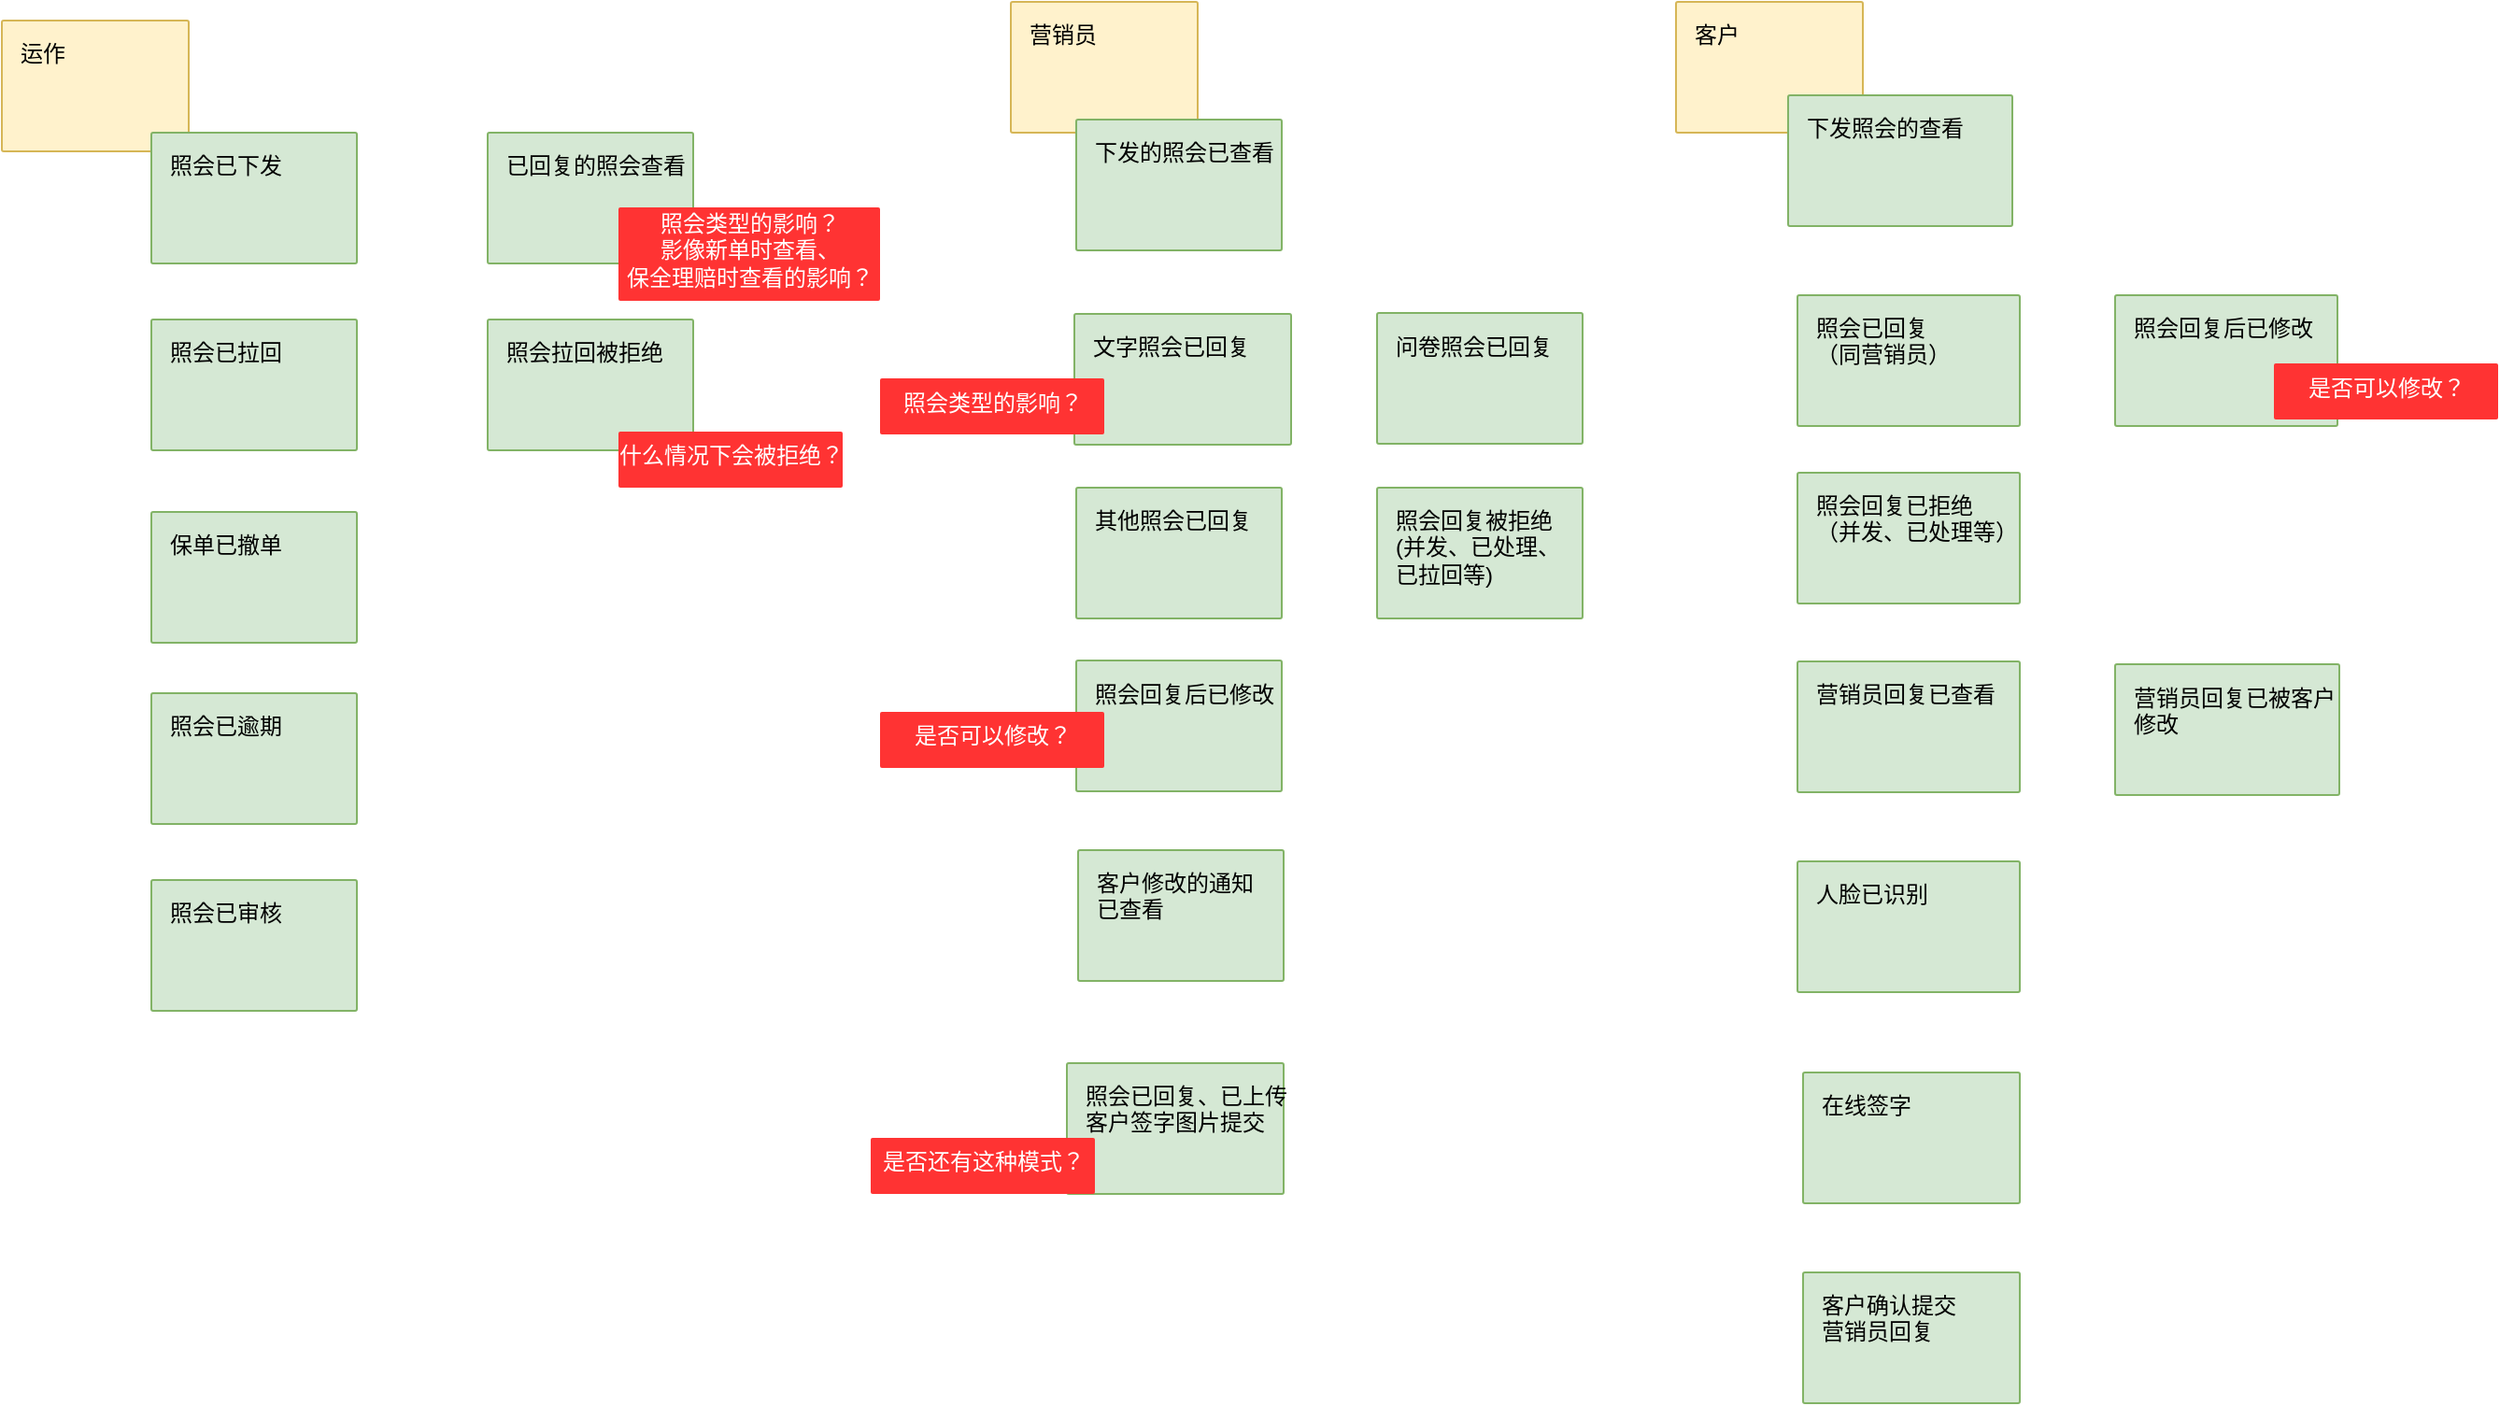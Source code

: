 <mxfile version="10.4.5" type="github"><diagram id="CVcEBEngE5s0NNLo1DxC" name="Page-1"><mxGraphModel dx="1394" dy="774" grid="1" gridSize="10" guides="1" tooltips="1" connect="1" arrows="1" fold="1" page="1" pageScale="1" pageWidth="827" pageHeight="1169" math="0" shadow="0"><root><mxCell id="0"/><mxCell id="1" parent="0"/><mxCell id="K2RN1IogS9dTyZEtL8al-1" value="运作" style="rounded=1;absoluteArcSize=1;arcSize=2;html=1;strokeColor=#d6b656;shadow=0;dashed=0;fontSize=12;align=left;verticalAlign=top;spacing=10;spacingTop=-4;fillColor=#fff2cc;" parent="1" vertex="1"><mxGeometry x="270" y="140" width="100" height="70" as="geometry"/></mxCell><mxCell id="K2RN1IogS9dTyZEtL8al-2" value="照会已下发" style="rounded=1;absoluteArcSize=1;arcSize=2;html=1;strokeColor=#82b366;shadow=0;dashed=0;fontSize=12;align=left;verticalAlign=top;spacing=10;spacingTop=-4;fillColor=#d5e8d4;" parent="1" vertex="1"><mxGeometry x="350" y="200" width="110" height="70" as="geometry"/></mxCell><mxCell id="K2RN1IogS9dTyZEtL8al-8" value="客户" style="rounded=1;absoluteArcSize=1;arcSize=2;html=1;strokeColor=#d6b656;shadow=0;dashed=0;fontSize=12;align=left;verticalAlign=top;spacing=10;spacingTop=-4;fillColor=#fff2cc;" parent="1" vertex="1"><mxGeometry x="1166" y="130" width="100" height="70" as="geometry"/></mxCell><mxCell id="K2RN1IogS9dTyZEtL8al-27" value="下发照会的查看" style="rounded=1;absoluteArcSize=1;arcSize=2;html=1;strokeColor=#82b366;shadow=0;dashed=0;fontSize=12;align=left;verticalAlign=top;spacing=10;spacingTop=-4;fillColor=#d5e8d4;" parent="1" vertex="1"><mxGeometry x="1226" y="180" width="120" height="70" as="geometry"/></mxCell><mxCell id="K2RN1IogS9dTyZEtL8al-47" value="照会已拉回&lt;br&gt;" style="rounded=1;absoluteArcSize=1;arcSize=2;html=1;strokeColor=#82b366;shadow=0;dashed=0;fontSize=12;align=left;verticalAlign=top;spacing=10;spacingTop=-4;fillColor=#d5e8d4;" parent="1" vertex="1"><mxGeometry x="350" y="300" width="110" height="70" as="geometry"/></mxCell><mxCell id="K2RN1IogS9dTyZEtL8al-48" value="照会拉回被拒绝&lt;br&gt;" style="rounded=1;absoluteArcSize=1;arcSize=2;html=1;strokeColor=#82b366;shadow=0;dashed=0;fontSize=12;align=left;verticalAlign=top;spacing=10;spacingTop=-4;fillColor=#d5e8d4;" parent="1" vertex="1"><mxGeometry x="530" y="300" width="110" height="70" as="geometry"/></mxCell><mxCell id="K2RN1IogS9dTyZEtL8al-49" value="已回复的照会查看&lt;br&gt;" style="rounded=1;absoluteArcSize=1;arcSize=2;html=1;strokeColor=#82b366;shadow=0;dashed=0;fontSize=12;align=left;verticalAlign=top;spacing=10;spacingTop=-4;fillColor=#d5e8d4;" parent="1" vertex="1"><mxGeometry x="530" y="200" width="110" height="70" as="geometry"/></mxCell><mxCell id="K2RN1IogS9dTyZEtL8al-50" value="营销员" style="rounded=1;absoluteArcSize=1;arcSize=2;html=1;strokeColor=#d6b656;shadow=0;dashed=0;fontSize=12;align=left;verticalAlign=top;spacing=10;spacingTop=-4;fillColor=#fff2cc;" parent="1" vertex="1"><mxGeometry x="810" y="130" width="100" height="70" as="geometry"/></mxCell><mxCell id="K2RN1IogS9dTyZEtL8al-51" value="下发的照会已查看" style="rounded=1;absoluteArcSize=1;arcSize=2;html=1;strokeColor=#82b366;shadow=0;dashed=0;fontSize=12;align=left;verticalAlign=top;spacing=10;spacingTop=-4;fillColor=#d5e8d4;" parent="1" vertex="1"><mxGeometry x="845" y="193" width="110" height="70" as="geometry"/></mxCell><mxCell id="K2RN1IogS9dTyZEtL8al-52" value="文字照会已回复" style="rounded=1;absoluteArcSize=1;arcSize=2;html=1;strokeColor=#82b366;shadow=0;dashed=0;fontSize=12;align=left;verticalAlign=top;spacing=10;spacingTop=-4;fillColor=#d5e8d4;" parent="1" vertex="1"><mxGeometry x="844" y="297" width="116" height="70" as="geometry"/></mxCell><mxCell id="K2RN1IogS9dTyZEtL8al-53" value="照会回复被拒绝&lt;br&gt;(并发、已处理、&lt;br&gt;已拉回等)&lt;br&gt;" style="rounded=1;absoluteArcSize=1;arcSize=2;html=1;strokeColor=#82b366;shadow=0;dashed=0;fontSize=12;align=left;verticalAlign=top;spacing=10;spacingTop=-4;fillColor=#d5e8d4;" parent="1" vertex="1"><mxGeometry x="1006" y="390" width="110" height="70" as="geometry"/></mxCell><mxCell id="K2RN1IogS9dTyZEtL8al-54" value="客户修改的通知&lt;br&gt;已查看" style="rounded=1;absoluteArcSize=1;arcSize=2;html=1;strokeColor=#82b366;shadow=0;dashed=0;fontSize=12;align=left;verticalAlign=top;spacing=10;spacingTop=-4;fillColor=#d5e8d4;" parent="1" vertex="1"><mxGeometry x="846" y="584" width="110" height="70" as="geometry"/></mxCell><mxCell id="K2RN1IogS9dTyZEtL8al-55" value="照会已回复&lt;br&gt;（同营销员）" style="rounded=1;absoluteArcSize=1;arcSize=2;html=1;strokeColor=#82b366;shadow=0;dashed=0;fontSize=12;align=left;verticalAlign=top;spacing=10;spacingTop=-4;fillColor=#d5e8d4;" parent="1" vertex="1"><mxGeometry x="1231" y="287" width="119" height="70" as="geometry"/></mxCell><mxCell id="K2RN1IogS9dTyZEtL8al-56" value="营销员回复已查看&lt;br&gt;" style="rounded=1;absoluteArcSize=1;arcSize=2;html=1;strokeColor=#82b366;shadow=0;dashed=0;fontSize=12;align=left;verticalAlign=top;spacing=10;spacingTop=-4;fillColor=#d5e8d4;" parent="1" vertex="1"><mxGeometry x="1231" y="483" width="119" height="70" as="geometry"/></mxCell><mxCell id="K2RN1IogS9dTyZEtL8al-57" value="营销员回复已被客户&lt;br&gt;修改&lt;br&gt;" style="rounded=1;absoluteArcSize=1;arcSize=2;html=1;strokeColor=#82b366;shadow=0;dashed=0;fontSize=12;align=left;verticalAlign=top;spacing=10;spacingTop=-4;fillColor=#d5e8d4;" parent="1" vertex="1"><mxGeometry x="1401" y="484.5" width="120" height="70" as="geometry"/></mxCell><mxCell id="K2RN1IogS9dTyZEtL8al-58" value="照会回复已拒绝&lt;br&gt;（并发、已处理等）&lt;br&gt;" style="rounded=1;absoluteArcSize=1;arcSize=2;html=1;strokeColor=#82b366;shadow=0;dashed=0;fontSize=12;align=left;verticalAlign=top;spacing=10;spacingTop=-4;fillColor=#d5e8d4;" parent="1" vertex="1"><mxGeometry x="1231" y="382" width="119" height="70" as="geometry"/></mxCell><mxCell id="K2RN1IogS9dTyZEtL8al-59" value="照会回复后已修改" style="rounded=1;absoluteArcSize=1;arcSize=2;html=1;strokeColor=#82b366;shadow=0;dashed=0;fontSize=12;align=left;verticalAlign=top;spacing=10;spacingTop=-4;fillColor=#d5e8d4;" parent="1" vertex="1"><mxGeometry x="845" y="482.5" width="110" height="70" as="geometry"/></mxCell><mxCell id="K2RN1IogS9dTyZEtL8al-60" value="照会回复后已修改" style="rounded=1;absoluteArcSize=1;arcSize=2;html=1;strokeColor=#82b366;shadow=0;dashed=0;fontSize=12;align=left;verticalAlign=top;spacing=10;spacingTop=-4;fillColor=#d5e8d4;" parent="1" vertex="1"><mxGeometry x="1401" y="287" width="119" height="70" as="geometry"/></mxCell><mxCell id="K2RN1IogS9dTyZEtL8al-63" value="人脸已识别" style="rounded=1;absoluteArcSize=1;arcSize=2;html=1;strokeColor=#82b366;shadow=0;dashed=0;fontSize=12;align=left;verticalAlign=top;spacing=10;spacingTop=-4;fillColor=#d5e8d4;" parent="1" vertex="1"><mxGeometry x="1231" y="590" width="119" height="70" as="geometry"/></mxCell><mxCell id="K2RN1IogS9dTyZEtL8al-65" value="保单已撤单&lt;br&gt;" style="rounded=1;absoluteArcSize=1;arcSize=2;html=1;strokeColor=#82b366;shadow=0;dashed=0;fontSize=12;align=left;verticalAlign=top;spacing=10;spacingTop=-4;fillColor=#d5e8d4;" parent="1" vertex="1"><mxGeometry x="350" y="403" width="110" height="70" as="geometry"/></mxCell><mxCell id="K2RN1IogS9dTyZEtL8al-66" value="照会已逾期&lt;br&gt;" style="rounded=1;absoluteArcSize=1;arcSize=2;html=1;strokeColor=#82b366;shadow=0;dashed=0;fontSize=12;align=left;verticalAlign=top;spacing=10;spacingTop=-4;fillColor=#d5e8d4;" parent="1" vertex="1"><mxGeometry x="350" y="500" width="110" height="70" as="geometry"/></mxCell><mxCell id="K2RN1IogS9dTyZEtL8al-67" value="问卷照会已回复" style="rounded=1;absoluteArcSize=1;arcSize=2;html=1;strokeColor=#82b366;shadow=0;dashed=0;fontSize=12;align=left;verticalAlign=top;spacing=10;spacingTop=-4;fillColor=#d5e8d4;" parent="1" vertex="1"><mxGeometry x="1006" y="296.5" width="110" height="70" as="geometry"/></mxCell><mxCell id="K2RN1IogS9dTyZEtL8al-68" value="其他照会已回复" style="rounded=1;absoluteArcSize=1;arcSize=2;html=1;strokeColor=#82b366;shadow=0;dashed=0;fontSize=12;align=left;verticalAlign=top;spacing=10;spacingTop=-4;fillColor=#d5e8d4;" parent="1" vertex="1"><mxGeometry x="845" y="390" width="110" height="70" as="geometry"/></mxCell><mxCell id="K2RN1IogS9dTyZEtL8al-12" value="&lt;div style=&quot;text-align: center&quot;&gt;&lt;span&gt;是否可以修改？&lt;/span&gt;&lt;/div&gt;" style="rounded=1;absoluteArcSize=1;arcSize=2;html=1;strokeColor=none;gradientColor=none;shadow=0;dashed=0;fontSize=12;fontColor=#FFFFFF;align=center;verticalAlign=middle;spacing=10;spacingTop=-4;fillColor=#FF3333;" parent="1" vertex="1"><mxGeometry x="740" y="510" width="120" height="30" as="geometry"/></mxCell><mxCell id="K2RN1IogS9dTyZEtL8al-21" value="&lt;div style=&quot;text-align: center&quot;&gt;照会类型的影响？&lt;/div&gt;" style="rounded=1;absoluteArcSize=1;arcSize=2;html=1;strokeColor=none;gradientColor=none;shadow=0;dashed=0;fontSize=12;fontColor=#FFFFFF;align=center;verticalAlign=middle;spacing=10;spacingTop=-4;fillColor=#FF3333;" parent="1" vertex="1"><mxGeometry x="740" y="331.5" width="120" height="30" as="geometry"/></mxCell><mxCell id="K2RN1IogS9dTyZEtL8al-70" value="在线签字" style="rounded=1;absoluteArcSize=1;arcSize=2;html=1;strokeColor=#82b366;shadow=0;dashed=0;fontSize=12;align=left;verticalAlign=top;spacing=10;spacingTop=-4;fillColor=#d5e8d4;" parent="1" vertex="1"><mxGeometry x="1234" y="703" width="116" height="70" as="geometry"/></mxCell><mxCell id="K2RN1IogS9dTyZEtL8al-71" value="&lt;div style=&quot;text-align: center&quot;&gt;&lt;span&gt;是否可以修改？&lt;/span&gt;&lt;/div&gt;" style="rounded=1;absoluteArcSize=1;arcSize=2;html=1;strokeColor=none;gradientColor=none;shadow=0;dashed=0;fontSize=12;fontColor=#FFFFFF;align=center;verticalAlign=middle;spacing=10;spacingTop=-4;fillColor=#FF3333;" parent="1" vertex="1"><mxGeometry x="1486" y="323.5" width="120" height="30" as="geometry"/></mxCell><mxCell id="K2RN1IogS9dTyZEtL8al-72" value="照会已审核&lt;br&gt;" style="rounded=1;absoluteArcSize=1;arcSize=2;html=1;strokeColor=#82b366;shadow=0;dashed=0;fontSize=12;align=left;verticalAlign=top;spacing=10;spacingTop=-4;fillColor=#d5e8d4;" parent="1" vertex="1"><mxGeometry x="350" y="600" width="110" height="70" as="geometry"/></mxCell><mxCell id="K2RN1IogS9dTyZEtL8al-73" value="客户确认提交&lt;br&gt;营销员回复&lt;br&gt;" style="rounded=1;absoluteArcSize=1;arcSize=2;html=1;strokeColor=#82b366;shadow=0;dashed=0;fontSize=12;align=left;verticalAlign=top;spacing=10;spacingTop=-4;fillColor=#d5e8d4;" parent="1" vertex="1"><mxGeometry x="1234" y="810" width="116" height="70" as="geometry"/></mxCell><mxCell id="Fgtoj_QjfebAKaB75-fQ-1" value="照会已回复、已上传&lt;br&gt;客户签字图片提交&lt;br&gt;" style="rounded=1;absoluteArcSize=1;arcSize=2;html=1;strokeColor=#82b366;shadow=0;dashed=0;fontSize=12;align=left;verticalAlign=top;spacing=10;spacingTop=-4;fillColor=#d5e8d4;" vertex="1" parent="1"><mxGeometry x="840" y="698" width="116" height="70" as="geometry"/></mxCell><mxCell id="Fgtoj_QjfebAKaB75-fQ-2" value="&lt;div style=&quot;text-align: center&quot;&gt;&lt;span&gt;是否还有这种模式？&lt;/span&gt;&lt;/div&gt;" style="rounded=1;absoluteArcSize=1;arcSize=2;html=1;strokeColor=none;gradientColor=none;shadow=0;dashed=0;fontSize=12;fontColor=#FFFFFF;align=center;verticalAlign=middle;spacing=10;spacingTop=-4;fillColor=#FF3333;" vertex="1" parent="1"><mxGeometry x="735" y="738" width="120" height="30" as="geometry"/></mxCell><mxCell id="Fgtoj_QjfebAKaB75-fQ-3" value="&lt;div style=&quot;text-align: center&quot;&gt;什么情况下会被拒绝？&lt;/div&gt;" style="rounded=1;absoluteArcSize=1;arcSize=2;html=1;strokeColor=none;gradientColor=none;shadow=0;dashed=0;fontSize=12;fontColor=#FFFFFF;align=center;verticalAlign=middle;spacing=10;spacingTop=-4;fillColor=#FF3333;" vertex="1" parent="1"><mxGeometry x="600" y="360" width="120" height="30" as="geometry"/></mxCell><mxCell id="Fgtoj_QjfebAKaB75-fQ-4" value="&lt;div style=&quot;text-align: center&quot;&gt;照会类型的影响？&lt;/div&gt;&lt;div style=&quot;text-align: center&quot;&gt;影像新单时查看、&lt;/div&gt;&lt;div style=&quot;text-align: center&quot;&gt;保全理赔时查看的影响？&lt;/div&gt;" style="rounded=1;absoluteArcSize=1;arcSize=2;html=1;strokeColor=none;gradientColor=none;shadow=0;dashed=0;fontSize=12;fontColor=#FFFFFF;align=center;verticalAlign=middle;spacing=10;spacingTop=-4;fillColor=#FF3333;" vertex="1" parent="1"><mxGeometry x="600" y="240" width="140" height="50" as="geometry"/></mxCell></root></mxGraphModel></diagram></mxfile>